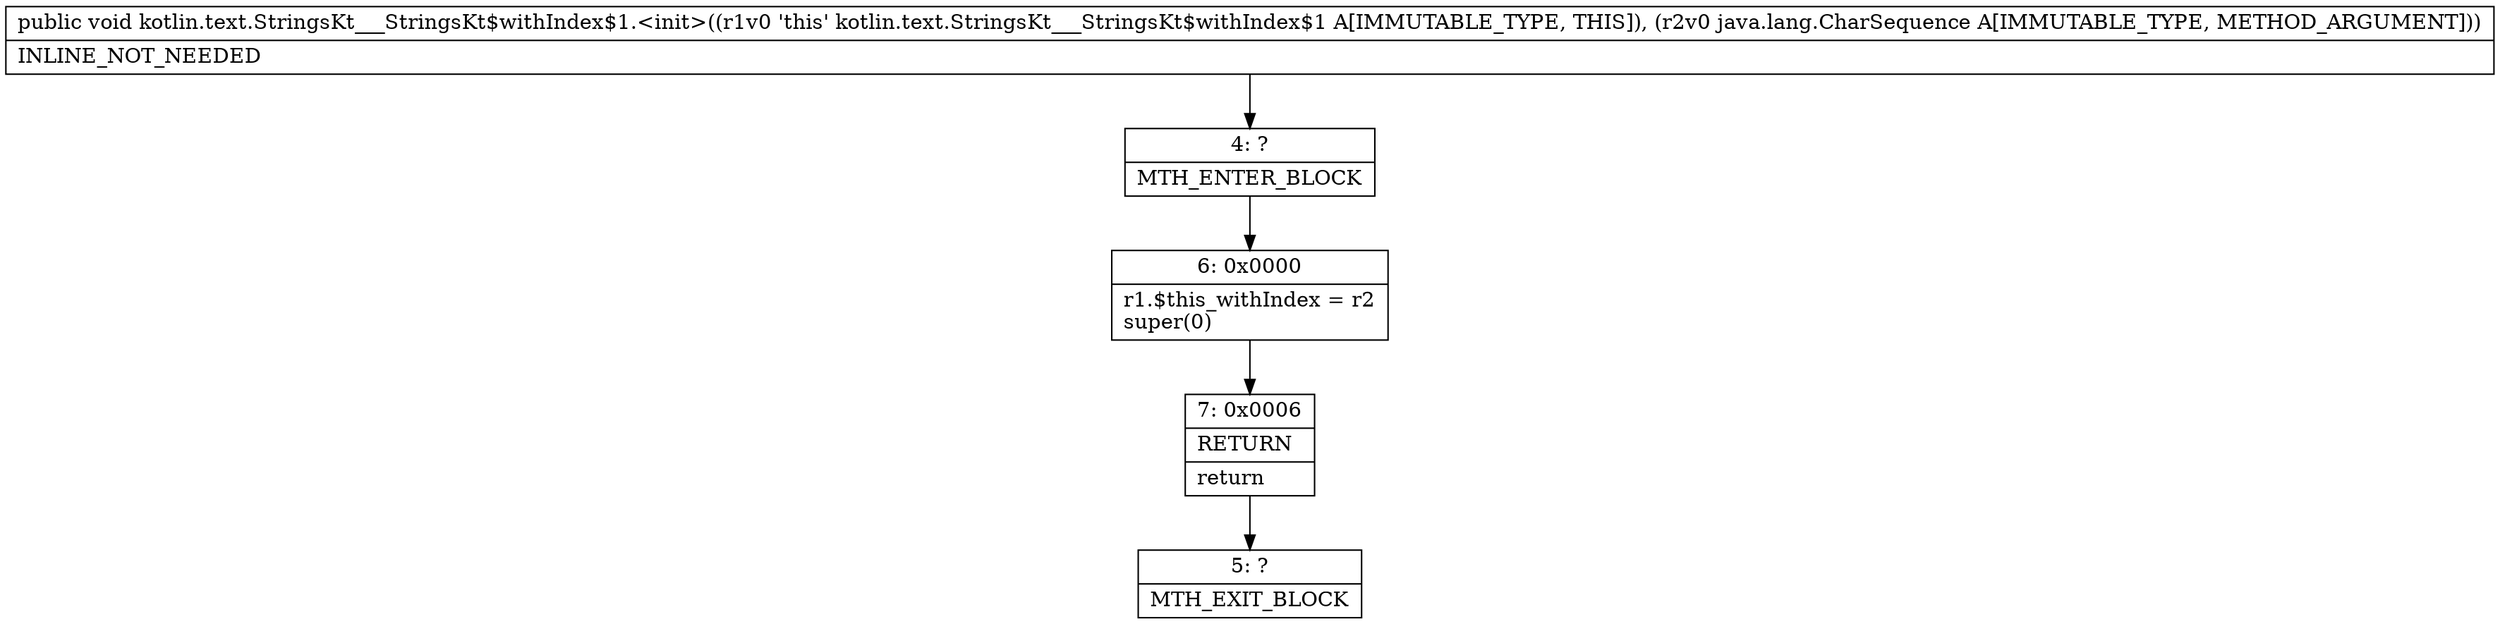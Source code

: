 digraph "CFG forkotlin.text.StringsKt___StringsKt$withIndex$1.\<init\>(Ljava\/lang\/CharSequence;)V" {
Node_4 [shape=record,label="{4\:\ ?|MTH_ENTER_BLOCK\l}"];
Node_6 [shape=record,label="{6\:\ 0x0000|r1.$this_withIndex = r2\lsuper(0)\l}"];
Node_7 [shape=record,label="{7\:\ 0x0006|RETURN\l|return\l}"];
Node_5 [shape=record,label="{5\:\ ?|MTH_EXIT_BLOCK\l}"];
MethodNode[shape=record,label="{public void kotlin.text.StringsKt___StringsKt$withIndex$1.\<init\>((r1v0 'this' kotlin.text.StringsKt___StringsKt$withIndex$1 A[IMMUTABLE_TYPE, THIS]), (r2v0 java.lang.CharSequence A[IMMUTABLE_TYPE, METHOD_ARGUMENT]))  | INLINE_NOT_NEEDED\l}"];
MethodNode -> Node_4;Node_4 -> Node_6;
Node_6 -> Node_7;
Node_7 -> Node_5;
}

